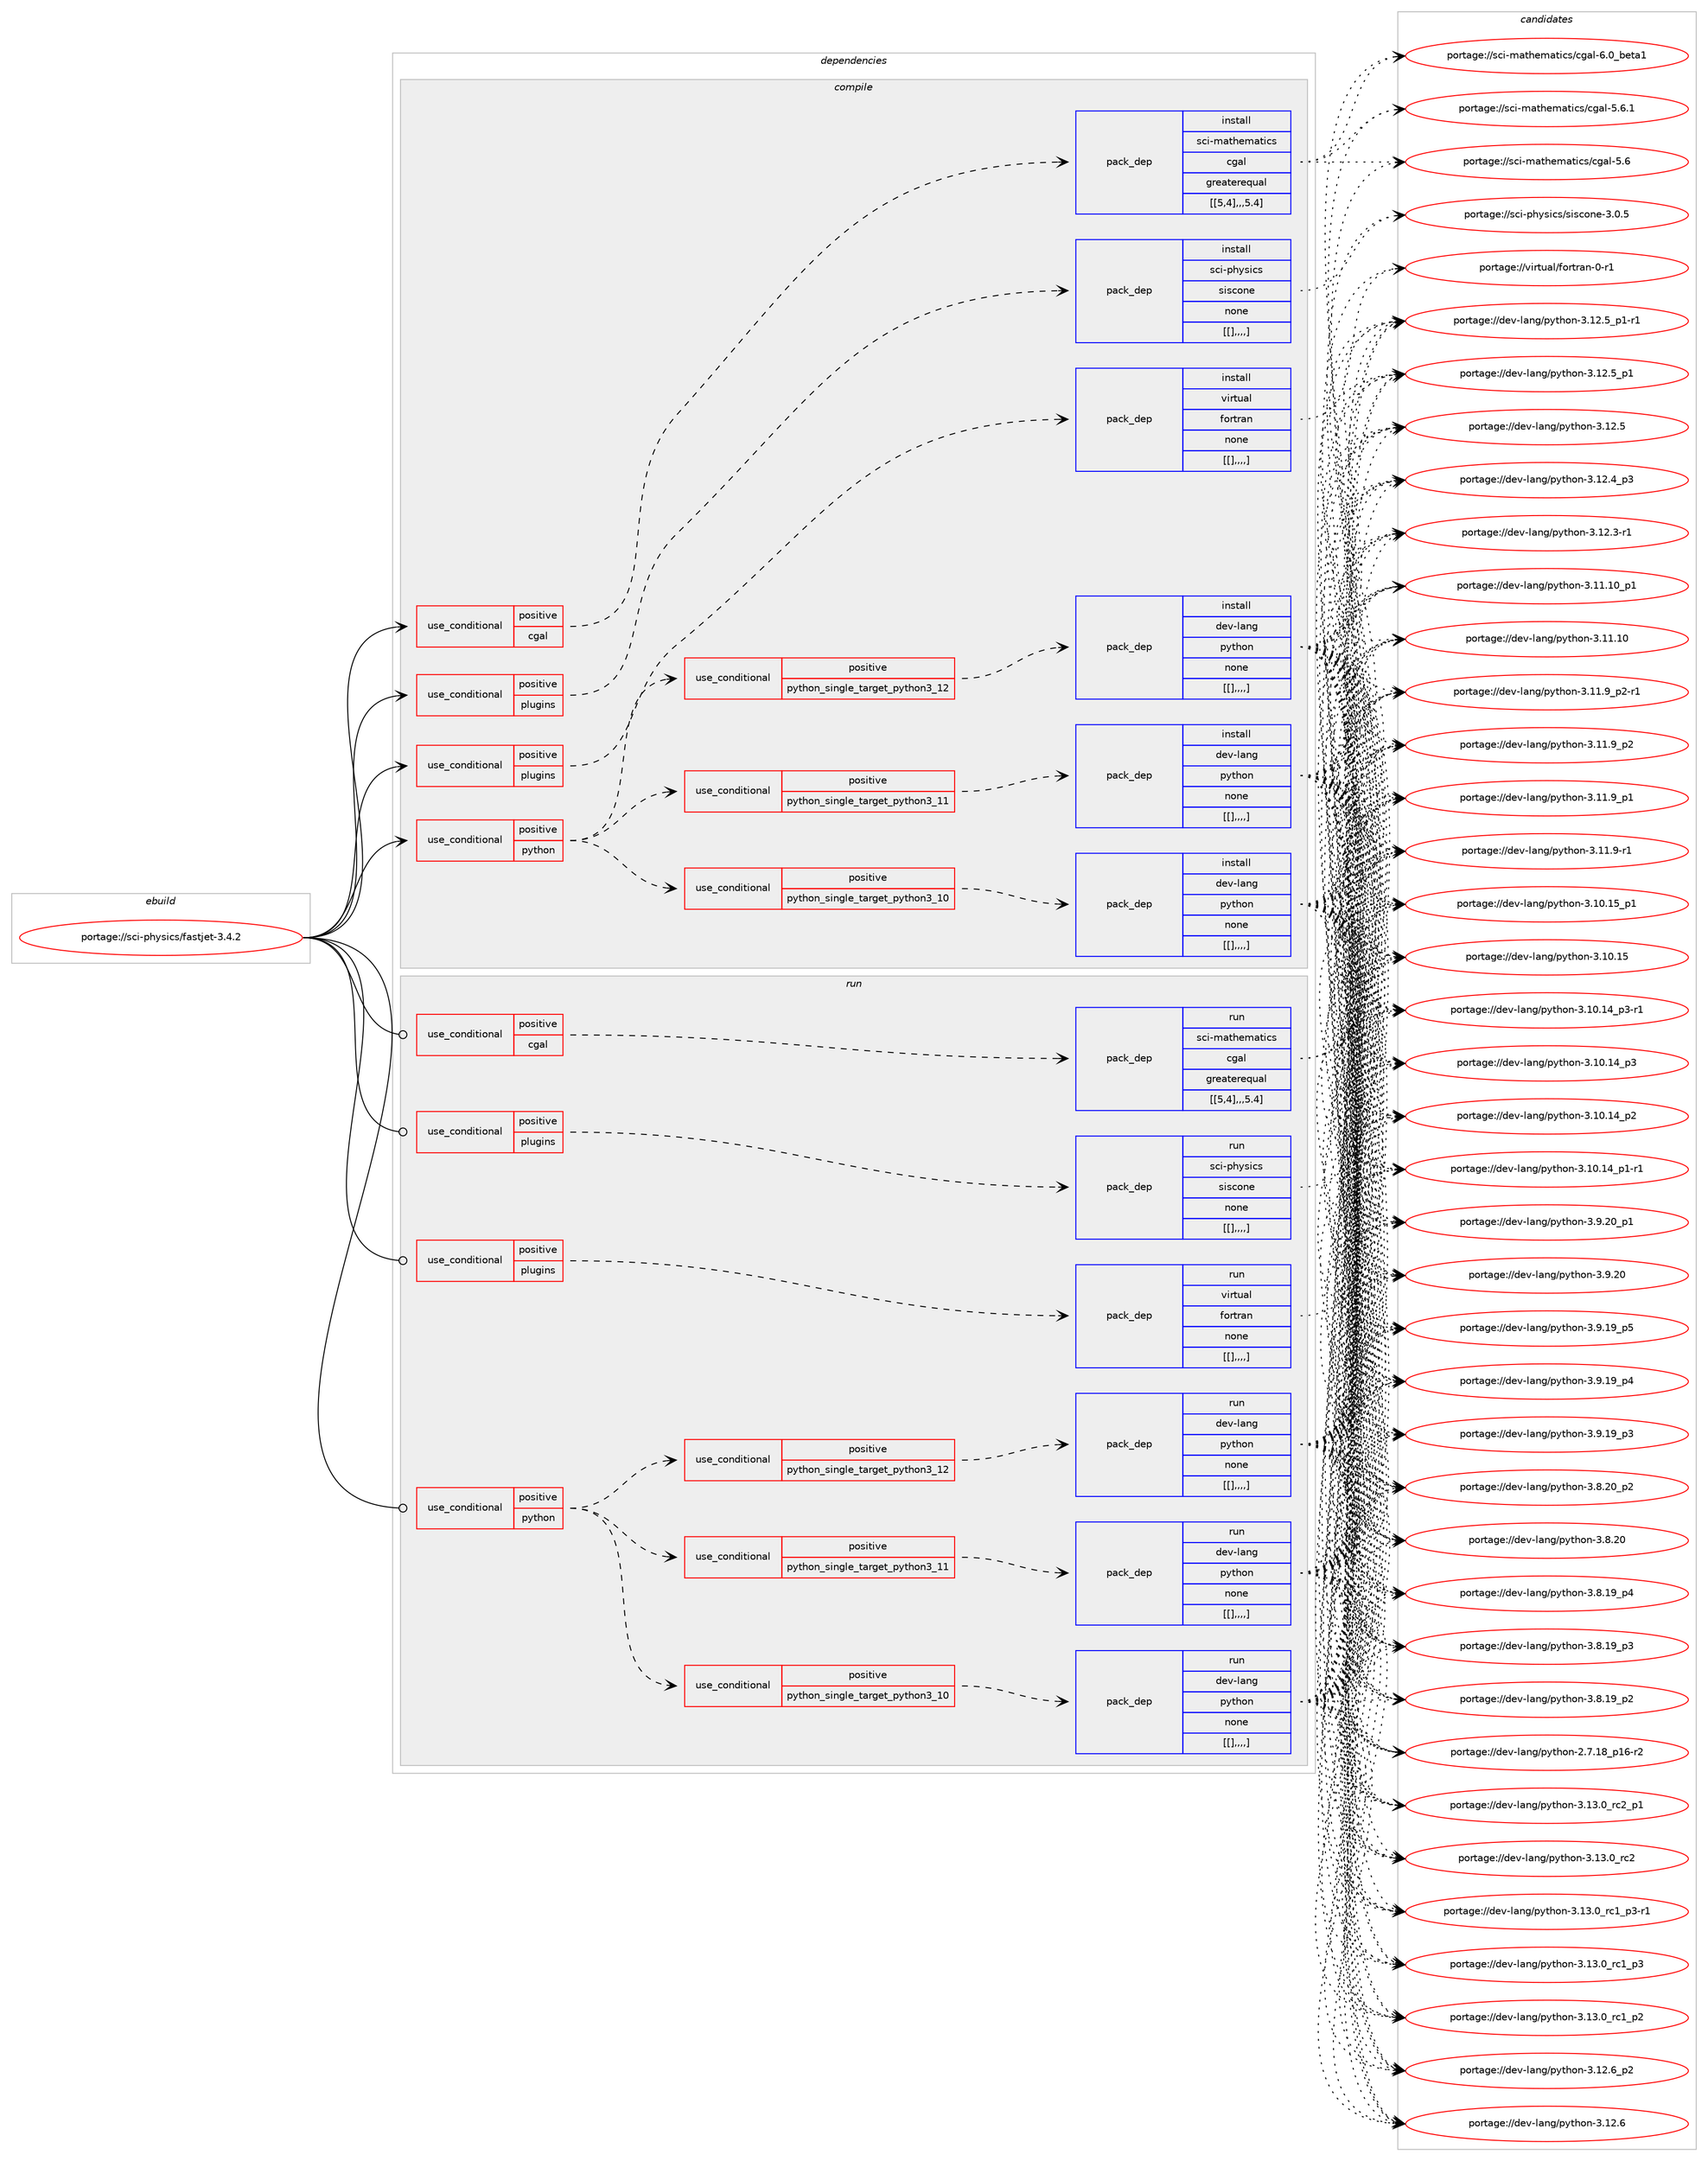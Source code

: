 digraph prolog {

# *************
# Graph options
# *************

newrank=true;
concentrate=true;
compound=true;
graph [rankdir=LR,fontname=Helvetica,fontsize=10,ranksep=1.5];#, ranksep=2.5, nodesep=0.2];
edge  [arrowhead=vee];
node  [fontname=Helvetica,fontsize=10];

# **********
# The ebuild
# **********

subgraph cluster_leftcol {
color=gray;
label=<<i>ebuild</i>>;
id [label="portage://sci-physics/fastjet-3.4.2", color=red, width=4, href="../sci-physics/fastjet-3.4.2.svg"];
}

# ****************
# The dependencies
# ****************

subgraph cluster_midcol {
color=gray;
label=<<i>dependencies</i>>;
subgraph cluster_compile {
fillcolor="#eeeeee";
style=filled;
label=<<i>compile</i>>;
subgraph cond112660 {
dependency420557 [label=<<TABLE BORDER="0" CELLBORDER="1" CELLSPACING="0" CELLPADDING="4"><TR><TD ROWSPAN="3" CELLPADDING="10">use_conditional</TD></TR><TR><TD>positive</TD></TR><TR><TD>cgal</TD></TR></TABLE>>, shape=none, color=red];
subgraph pack304975 {
dependency420558 [label=<<TABLE BORDER="0" CELLBORDER="1" CELLSPACING="0" CELLPADDING="4" WIDTH="220"><TR><TD ROWSPAN="6" CELLPADDING="30">pack_dep</TD></TR><TR><TD WIDTH="110">install</TD></TR><TR><TD>sci-mathematics</TD></TR><TR><TD>cgal</TD></TR><TR><TD>greaterequal</TD></TR><TR><TD>[[5,4],,,5.4]</TD></TR></TABLE>>, shape=none, color=blue];
}
dependency420557:e -> dependency420558:w [weight=20,style="dashed",arrowhead="vee"];
}
id:e -> dependency420557:w [weight=20,style="solid",arrowhead="vee"];
subgraph cond112661 {
dependency420559 [label=<<TABLE BORDER="0" CELLBORDER="1" CELLSPACING="0" CELLPADDING="4"><TR><TD ROWSPAN="3" CELLPADDING="10">use_conditional</TD></TR><TR><TD>positive</TD></TR><TR><TD>plugins</TD></TR></TABLE>>, shape=none, color=red];
subgraph pack304976 {
dependency420560 [label=<<TABLE BORDER="0" CELLBORDER="1" CELLSPACING="0" CELLPADDING="4" WIDTH="220"><TR><TD ROWSPAN="6" CELLPADDING="30">pack_dep</TD></TR><TR><TD WIDTH="110">install</TD></TR><TR><TD>sci-physics</TD></TR><TR><TD>siscone</TD></TR><TR><TD>none</TD></TR><TR><TD>[[],,,,]</TD></TR></TABLE>>, shape=none, color=blue];
}
dependency420559:e -> dependency420560:w [weight=20,style="dashed",arrowhead="vee"];
}
id:e -> dependency420559:w [weight=20,style="solid",arrowhead="vee"];
subgraph cond112662 {
dependency420561 [label=<<TABLE BORDER="0" CELLBORDER="1" CELLSPACING="0" CELLPADDING="4"><TR><TD ROWSPAN="3" CELLPADDING="10">use_conditional</TD></TR><TR><TD>positive</TD></TR><TR><TD>plugins</TD></TR></TABLE>>, shape=none, color=red];
subgraph pack304977 {
dependency420562 [label=<<TABLE BORDER="0" CELLBORDER="1" CELLSPACING="0" CELLPADDING="4" WIDTH="220"><TR><TD ROWSPAN="6" CELLPADDING="30">pack_dep</TD></TR><TR><TD WIDTH="110">install</TD></TR><TR><TD>virtual</TD></TR><TR><TD>fortran</TD></TR><TR><TD>none</TD></TR><TR><TD>[[],,,,]</TD></TR></TABLE>>, shape=none, color=blue];
}
dependency420561:e -> dependency420562:w [weight=20,style="dashed",arrowhead="vee"];
}
id:e -> dependency420561:w [weight=20,style="solid",arrowhead="vee"];
subgraph cond112663 {
dependency420563 [label=<<TABLE BORDER="0" CELLBORDER="1" CELLSPACING="0" CELLPADDING="4"><TR><TD ROWSPAN="3" CELLPADDING="10">use_conditional</TD></TR><TR><TD>positive</TD></TR><TR><TD>python</TD></TR></TABLE>>, shape=none, color=red];
subgraph cond112664 {
dependency420564 [label=<<TABLE BORDER="0" CELLBORDER="1" CELLSPACING="0" CELLPADDING="4"><TR><TD ROWSPAN="3" CELLPADDING="10">use_conditional</TD></TR><TR><TD>positive</TD></TR><TR><TD>python_single_target_python3_10</TD></TR></TABLE>>, shape=none, color=red];
subgraph pack304978 {
dependency420565 [label=<<TABLE BORDER="0" CELLBORDER="1" CELLSPACING="0" CELLPADDING="4" WIDTH="220"><TR><TD ROWSPAN="6" CELLPADDING="30">pack_dep</TD></TR><TR><TD WIDTH="110">install</TD></TR><TR><TD>dev-lang</TD></TR><TR><TD>python</TD></TR><TR><TD>none</TD></TR><TR><TD>[[],,,,]</TD></TR></TABLE>>, shape=none, color=blue];
}
dependency420564:e -> dependency420565:w [weight=20,style="dashed",arrowhead="vee"];
}
dependency420563:e -> dependency420564:w [weight=20,style="dashed",arrowhead="vee"];
subgraph cond112665 {
dependency420566 [label=<<TABLE BORDER="0" CELLBORDER="1" CELLSPACING="0" CELLPADDING="4"><TR><TD ROWSPAN="3" CELLPADDING="10">use_conditional</TD></TR><TR><TD>positive</TD></TR><TR><TD>python_single_target_python3_11</TD></TR></TABLE>>, shape=none, color=red];
subgraph pack304979 {
dependency420567 [label=<<TABLE BORDER="0" CELLBORDER="1" CELLSPACING="0" CELLPADDING="4" WIDTH="220"><TR><TD ROWSPAN="6" CELLPADDING="30">pack_dep</TD></TR><TR><TD WIDTH="110">install</TD></TR><TR><TD>dev-lang</TD></TR><TR><TD>python</TD></TR><TR><TD>none</TD></TR><TR><TD>[[],,,,]</TD></TR></TABLE>>, shape=none, color=blue];
}
dependency420566:e -> dependency420567:w [weight=20,style="dashed",arrowhead="vee"];
}
dependency420563:e -> dependency420566:w [weight=20,style="dashed",arrowhead="vee"];
subgraph cond112666 {
dependency420568 [label=<<TABLE BORDER="0" CELLBORDER="1" CELLSPACING="0" CELLPADDING="4"><TR><TD ROWSPAN="3" CELLPADDING="10">use_conditional</TD></TR><TR><TD>positive</TD></TR><TR><TD>python_single_target_python3_12</TD></TR></TABLE>>, shape=none, color=red];
subgraph pack304980 {
dependency420569 [label=<<TABLE BORDER="0" CELLBORDER="1" CELLSPACING="0" CELLPADDING="4" WIDTH="220"><TR><TD ROWSPAN="6" CELLPADDING="30">pack_dep</TD></TR><TR><TD WIDTH="110">install</TD></TR><TR><TD>dev-lang</TD></TR><TR><TD>python</TD></TR><TR><TD>none</TD></TR><TR><TD>[[],,,,]</TD></TR></TABLE>>, shape=none, color=blue];
}
dependency420568:e -> dependency420569:w [weight=20,style="dashed",arrowhead="vee"];
}
dependency420563:e -> dependency420568:w [weight=20,style="dashed",arrowhead="vee"];
}
id:e -> dependency420563:w [weight=20,style="solid",arrowhead="vee"];
}
subgraph cluster_compileandrun {
fillcolor="#eeeeee";
style=filled;
label=<<i>compile and run</i>>;
}
subgraph cluster_run {
fillcolor="#eeeeee";
style=filled;
label=<<i>run</i>>;
subgraph cond112667 {
dependency420570 [label=<<TABLE BORDER="0" CELLBORDER="1" CELLSPACING="0" CELLPADDING="4"><TR><TD ROWSPAN="3" CELLPADDING="10">use_conditional</TD></TR><TR><TD>positive</TD></TR><TR><TD>cgal</TD></TR></TABLE>>, shape=none, color=red];
subgraph pack304981 {
dependency420571 [label=<<TABLE BORDER="0" CELLBORDER="1" CELLSPACING="0" CELLPADDING="4" WIDTH="220"><TR><TD ROWSPAN="6" CELLPADDING="30">pack_dep</TD></TR><TR><TD WIDTH="110">run</TD></TR><TR><TD>sci-mathematics</TD></TR><TR><TD>cgal</TD></TR><TR><TD>greaterequal</TD></TR><TR><TD>[[5,4],,,5.4]</TD></TR></TABLE>>, shape=none, color=blue];
}
dependency420570:e -> dependency420571:w [weight=20,style="dashed",arrowhead="vee"];
}
id:e -> dependency420570:w [weight=20,style="solid",arrowhead="odot"];
subgraph cond112668 {
dependency420572 [label=<<TABLE BORDER="0" CELLBORDER="1" CELLSPACING="0" CELLPADDING="4"><TR><TD ROWSPAN="3" CELLPADDING="10">use_conditional</TD></TR><TR><TD>positive</TD></TR><TR><TD>plugins</TD></TR></TABLE>>, shape=none, color=red];
subgraph pack304982 {
dependency420573 [label=<<TABLE BORDER="0" CELLBORDER="1" CELLSPACING="0" CELLPADDING="4" WIDTH="220"><TR><TD ROWSPAN="6" CELLPADDING="30">pack_dep</TD></TR><TR><TD WIDTH="110">run</TD></TR><TR><TD>sci-physics</TD></TR><TR><TD>siscone</TD></TR><TR><TD>none</TD></TR><TR><TD>[[],,,,]</TD></TR></TABLE>>, shape=none, color=blue];
}
dependency420572:e -> dependency420573:w [weight=20,style="dashed",arrowhead="vee"];
}
id:e -> dependency420572:w [weight=20,style="solid",arrowhead="odot"];
subgraph cond112669 {
dependency420574 [label=<<TABLE BORDER="0" CELLBORDER="1" CELLSPACING="0" CELLPADDING="4"><TR><TD ROWSPAN="3" CELLPADDING="10">use_conditional</TD></TR><TR><TD>positive</TD></TR><TR><TD>plugins</TD></TR></TABLE>>, shape=none, color=red];
subgraph pack304983 {
dependency420575 [label=<<TABLE BORDER="0" CELLBORDER="1" CELLSPACING="0" CELLPADDING="4" WIDTH="220"><TR><TD ROWSPAN="6" CELLPADDING="30">pack_dep</TD></TR><TR><TD WIDTH="110">run</TD></TR><TR><TD>virtual</TD></TR><TR><TD>fortran</TD></TR><TR><TD>none</TD></TR><TR><TD>[[],,,,]</TD></TR></TABLE>>, shape=none, color=blue];
}
dependency420574:e -> dependency420575:w [weight=20,style="dashed",arrowhead="vee"];
}
id:e -> dependency420574:w [weight=20,style="solid",arrowhead="odot"];
subgraph cond112670 {
dependency420576 [label=<<TABLE BORDER="0" CELLBORDER="1" CELLSPACING="0" CELLPADDING="4"><TR><TD ROWSPAN="3" CELLPADDING="10">use_conditional</TD></TR><TR><TD>positive</TD></TR><TR><TD>python</TD></TR></TABLE>>, shape=none, color=red];
subgraph cond112671 {
dependency420577 [label=<<TABLE BORDER="0" CELLBORDER="1" CELLSPACING="0" CELLPADDING="4"><TR><TD ROWSPAN="3" CELLPADDING="10">use_conditional</TD></TR><TR><TD>positive</TD></TR><TR><TD>python_single_target_python3_10</TD></TR></TABLE>>, shape=none, color=red];
subgraph pack304984 {
dependency420578 [label=<<TABLE BORDER="0" CELLBORDER="1" CELLSPACING="0" CELLPADDING="4" WIDTH="220"><TR><TD ROWSPAN="6" CELLPADDING="30">pack_dep</TD></TR><TR><TD WIDTH="110">run</TD></TR><TR><TD>dev-lang</TD></TR><TR><TD>python</TD></TR><TR><TD>none</TD></TR><TR><TD>[[],,,,]</TD></TR></TABLE>>, shape=none, color=blue];
}
dependency420577:e -> dependency420578:w [weight=20,style="dashed",arrowhead="vee"];
}
dependency420576:e -> dependency420577:w [weight=20,style="dashed",arrowhead="vee"];
subgraph cond112672 {
dependency420579 [label=<<TABLE BORDER="0" CELLBORDER="1" CELLSPACING="0" CELLPADDING="4"><TR><TD ROWSPAN="3" CELLPADDING="10">use_conditional</TD></TR><TR><TD>positive</TD></TR><TR><TD>python_single_target_python3_11</TD></TR></TABLE>>, shape=none, color=red];
subgraph pack304985 {
dependency420580 [label=<<TABLE BORDER="0" CELLBORDER="1" CELLSPACING="0" CELLPADDING="4" WIDTH="220"><TR><TD ROWSPAN="6" CELLPADDING="30">pack_dep</TD></TR><TR><TD WIDTH="110">run</TD></TR><TR><TD>dev-lang</TD></TR><TR><TD>python</TD></TR><TR><TD>none</TD></TR><TR><TD>[[],,,,]</TD></TR></TABLE>>, shape=none, color=blue];
}
dependency420579:e -> dependency420580:w [weight=20,style="dashed",arrowhead="vee"];
}
dependency420576:e -> dependency420579:w [weight=20,style="dashed",arrowhead="vee"];
subgraph cond112673 {
dependency420581 [label=<<TABLE BORDER="0" CELLBORDER="1" CELLSPACING="0" CELLPADDING="4"><TR><TD ROWSPAN="3" CELLPADDING="10">use_conditional</TD></TR><TR><TD>positive</TD></TR><TR><TD>python_single_target_python3_12</TD></TR></TABLE>>, shape=none, color=red];
subgraph pack304986 {
dependency420582 [label=<<TABLE BORDER="0" CELLBORDER="1" CELLSPACING="0" CELLPADDING="4" WIDTH="220"><TR><TD ROWSPAN="6" CELLPADDING="30">pack_dep</TD></TR><TR><TD WIDTH="110">run</TD></TR><TR><TD>dev-lang</TD></TR><TR><TD>python</TD></TR><TR><TD>none</TD></TR><TR><TD>[[],,,,]</TD></TR></TABLE>>, shape=none, color=blue];
}
dependency420581:e -> dependency420582:w [weight=20,style="dashed",arrowhead="vee"];
}
dependency420576:e -> dependency420581:w [weight=20,style="dashed",arrowhead="vee"];
}
id:e -> dependency420576:w [weight=20,style="solid",arrowhead="odot"];
}
}

# **************
# The candidates
# **************

subgraph cluster_choices {
rank=same;
color=gray;
label=<<i>candidates</i>>;

subgraph choice304975 {
color=black;
nodesep=1;
choice11599105451099711610410110997116105991154799103971084554464895981011169749 [label="portage://sci-mathematics/cgal-6.0_beta1", color=red, width=4,href="../sci-mathematics/cgal-6.0_beta1.svg"];
choice1159910545109971161041011099711610599115479910397108455346544649 [label="portage://sci-mathematics/cgal-5.6.1", color=red, width=4,href="../sci-mathematics/cgal-5.6.1.svg"];
choice115991054510997116104101109971161059911547991039710845534654 [label="portage://sci-mathematics/cgal-5.6", color=red, width=4,href="../sci-mathematics/cgal-5.6.svg"];
dependency420558:e -> choice11599105451099711610410110997116105991154799103971084554464895981011169749:w [style=dotted,weight="100"];
dependency420558:e -> choice1159910545109971161041011099711610599115479910397108455346544649:w [style=dotted,weight="100"];
dependency420558:e -> choice115991054510997116104101109971161059911547991039710845534654:w [style=dotted,weight="100"];
}
subgraph choice304976 {
color=black;
nodesep=1;
choice1159910545112104121115105991154711510511599111110101455146484653 [label="portage://sci-physics/siscone-3.0.5", color=red, width=4,href="../sci-physics/siscone-3.0.5.svg"];
dependency420560:e -> choice1159910545112104121115105991154711510511599111110101455146484653:w [style=dotted,weight="100"];
}
subgraph choice304977 {
color=black;
nodesep=1;
choice11810511411611797108471021111141161149711045484511449 [label="portage://virtual/fortran-0-r1", color=red, width=4,href="../virtual/fortran-0-r1.svg"];
dependency420562:e -> choice11810511411611797108471021111141161149711045484511449:w [style=dotted,weight="100"];
}
subgraph choice304978 {
color=black;
nodesep=1;
choice100101118451089711010347112121116104111110455146495146489511499509511249 [label="portage://dev-lang/python-3.13.0_rc2_p1", color=red, width=4,href="../dev-lang/python-3.13.0_rc2_p1.svg"];
choice10010111845108971101034711212111610411111045514649514648951149950 [label="portage://dev-lang/python-3.13.0_rc2", color=red, width=4,href="../dev-lang/python-3.13.0_rc2.svg"];
choice1001011184510897110103471121211161041111104551464951464895114994995112514511449 [label="portage://dev-lang/python-3.13.0_rc1_p3-r1", color=red, width=4,href="../dev-lang/python-3.13.0_rc1_p3-r1.svg"];
choice100101118451089711010347112121116104111110455146495146489511499499511251 [label="portage://dev-lang/python-3.13.0_rc1_p3", color=red, width=4,href="../dev-lang/python-3.13.0_rc1_p3.svg"];
choice100101118451089711010347112121116104111110455146495146489511499499511250 [label="portage://dev-lang/python-3.13.0_rc1_p2", color=red, width=4,href="../dev-lang/python-3.13.0_rc1_p2.svg"];
choice100101118451089711010347112121116104111110455146495046549511250 [label="portage://dev-lang/python-3.12.6_p2", color=red, width=4,href="../dev-lang/python-3.12.6_p2.svg"];
choice10010111845108971101034711212111610411111045514649504654 [label="portage://dev-lang/python-3.12.6", color=red, width=4,href="../dev-lang/python-3.12.6.svg"];
choice1001011184510897110103471121211161041111104551464950465395112494511449 [label="portage://dev-lang/python-3.12.5_p1-r1", color=red, width=4,href="../dev-lang/python-3.12.5_p1-r1.svg"];
choice100101118451089711010347112121116104111110455146495046539511249 [label="portage://dev-lang/python-3.12.5_p1", color=red, width=4,href="../dev-lang/python-3.12.5_p1.svg"];
choice10010111845108971101034711212111610411111045514649504653 [label="portage://dev-lang/python-3.12.5", color=red, width=4,href="../dev-lang/python-3.12.5.svg"];
choice100101118451089711010347112121116104111110455146495046529511251 [label="portage://dev-lang/python-3.12.4_p3", color=red, width=4,href="../dev-lang/python-3.12.4_p3.svg"];
choice100101118451089711010347112121116104111110455146495046514511449 [label="portage://dev-lang/python-3.12.3-r1", color=red, width=4,href="../dev-lang/python-3.12.3-r1.svg"];
choice10010111845108971101034711212111610411111045514649494649489511249 [label="portage://dev-lang/python-3.11.10_p1", color=red, width=4,href="../dev-lang/python-3.11.10_p1.svg"];
choice1001011184510897110103471121211161041111104551464949464948 [label="portage://dev-lang/python-3.11.10", color=red, width=4,href="../dev-lang/python-3.11.10.svg"];
choice1001011184510897110103471121211161041111104551464949465795112504511449 [label="portage://dev-lang/python-3.11.9_p2-r1", color=red, width=4,href="../dev-lang/python-3.11.9_p2-r1.svg"];
choice100101118451089711010347112121116104111110455146494946579511250 [label="portage://dev-lang/python-3.11.9_p2", color=red, width=4,href="../dev-lang/python-3.11.9_p2.svg"];
choice100101118451089711010347112121116104111110455146494946579511249 [label="portage://dev-lang/python-3.11.9_p1", color=red, width=4,href="../dev-lang/python-3.11.9_p1.svg"];
choice100101118451089711010347112121116104111110455146494946574511449 [label="portage://dev-lang/python-3.11.9-r1", color=red, width=4,href="../dev-lang/python-3.11.9-r1.svg"];
choice10010111845108971101034711212111610411111045514649484649539511249 [label="portage://dev-lang/python-3.10.15_p1", color=red, width=4,href="../dev-lang/python-3.10.15_p1.svg"];
choice1001011184510897110103471121211161041111104551464948464953 [label="portage://dev-lang/python-3.10.15", color=red, width=4,href="../dev-lang/python-3.10.15.svg"];
choice100101118451089711010347112121116104111110455146494846495295112514511449 [label="portage://dev-lang/python-3.10.14_p3-r1", color=red, width=4,href="../dev-lang/python-3.10.14_p3-r1.svg"];
choice10010111845108971101034711212111610411111045514649484649529511251 [label="portage://dev-lang/python-3.10.14_p3", color=red, width=4,href="../dev-lang/python-3.10.14_p3.svg"];
choice10010111845108971101034711212111610411111045514649484649529511250 [label="portage://dev-lang/python-3.10.14_p2", color=red, width=4,href="../dev-lang/python-3.10.14_p2.svg"];
choice100101118451089711010347112121116104111110455146494846495295112494511449 [label="portage://dev-lang/python-3.10.14_p1-r1", color=red, width=4,href="../dev-lang/python-3.10.14_p1-r1.svg"];
choice100101118451089711010347112121116104111110455146574650489511249 [label="portage://dev-lang/python-3.9.20_p1", color=red, width=4,href="../dev-lang/python-3.9.20_p1.svg"];
choice10010111845108971101034711212111610411111045514657465048 [label="portage://dev-lang/python-3.9.20", color=red, width=4,href="../dev-lang/python-3.9.20.svg"];
choice100101118451089711010347112121116104111110455146574649579511253 [label="portage://dev-lang/python-3.9.19_p5", color=red, width=4,href="../dev-lang/python-3.9.19_p5.svg"];
choice100101118451089711010347112121116104111110455146574649579511252 [label="portage://dev-lang/python-3.9.19_p4", color=red, width=4,href="../dev-lang/python-3.9.19_p4.svg"];
choice100101118451089711010347112121116104111110455146574649579511251 [label="portage://dev-lang/python-3.9.19_p3", color=red, width=4,href="../dev-lang/python-3.9.19_p3.svg"];
choice100101118451089711010347112121116104111110455146564650489511250 [label="portage://dev-lang/python-3.8.20_p2", color=red, width=4,href="../dev-lang/python-3.8.20_p2.svg"];
choice10010111845108971101034711212111610411111045514656465048 [label="portage://dev-lang/python-3.8.20", color=red, width=4,href="../dev-lang/python-3.8.20.svg"];
choice100101118451089711010347112121116104111110455146564649579511252 [label="portage://dev-lang/python-3.8.19_p4", color=red, width=4,href="../dev-lang/python-3.8.19_p4.svg"];
choice100101118451089711010347112121116104111110455146564649579511251 [label="portage://dev-lang/python-3.8.19_p3", color=red, width=4,href="../dev-lang/python-3.8.19_p3.svg"];
choice100101118451089711010347112121116104111110455146564649579511250 [label="portage://dev-lang/python-3.8.19_p2", color=red, width=4,href="../dev-lang/python-3.8.19_p2.svg"];
choice100101118451089711010347112121116104111110455046554649569511249544511450 [label="portage://dev-lang/python-2.7.18_p16-r2", color=red, width=4,href="../dev-lang/python-2.7.18_p16-r2.svg"];
dependency420565:e -> choice100101118451089711010347112121116104111110455146495146489511499509511249:w [style=dotted,weight="100"];
dependency420565:e -> choice10010111845108971101034711212111610411111045514649514648951149950:w [style=dotted,weight="100"];
dependency420565:e -> choice1001011184510897110103471121211161041111104551464951464895114994995112514511449:w [style=dotted,weight="100"];
dependency420565:e -> choice100101118451089711010347112121116104111110455146495146489511499499511251:w [style=dotted,weight="100"];
dependency420565:e -> choice100101118451089711010347112121116104111110455146495146489511499499511250:w [style=dotted,weight="100"];
dependency420565:e -> choice100101118451089711010347112121116104111110455146495046549511250:w [style=dotted,weight="100"];
dependency420565:e -> choice10010111845108971101034711212111610411111045514649504654:w [style=dotted,weight="100"];
dependency420565:e -> choice1001011184510897110103471121211161041111104551464950465395112494511449:w [style=dotted,weight="100"];
dependency420565:e -> choice100101118451089711010347112121116104111110455146495046539511249:w [style=dotted,weight="100"];
dependency420565:e -> choice10010111845108971101034711212111610411111045514649504653:w [style=dotted,weight="100"];
dependency420565:e -> choice100101118451089711010347112121116104111110455146495046529511251:w [style=dotted,weight="100"];
dependency420565:e -> choice100101118451089711010347112121116104111110455146495046514511449:w [style=dotted,weight="100"];
dependency420565:e -> choice10010111845108971101034711212111610411111045514649494649489511249:w [style=dotted,weight="100"];
dependency420565:e -> choice1001011184510897110103471121211161041111104551464949464948:w [style=dotted,weight="100"];
dependency420565:e -> choice1001011184510897110103471121211161041111104551464949465795112504511449:w [style=dotted,weight="100"];
dependency420565:e -> choice100101118451089711010347112121116104111110455146494946579511250:w [style=dotted,weight="100"];
dependency420565:e -> choice100101118451089711010347112121116104111110455146494946579511249:w [style=dotted,weight="100"];
dependency420565:e -> choice100101118451089711010347112121116104111110455146494946574511449:w [style=dotted,weight="100"];
dependency420565:e -> choice10010111845108971101034711212111610411111045514649484649539511249:w [style=dotted,weight="100"];
dependency420565:e -> choice1001011184510897110103471121211161041111104551464948464953:w [style=dotted,weight="100"];
dependency420565:e -> choice100101118451089711010347112121116104111110455146494846495295112514511449:w [style=dotted,weight="100"];
dependency420565:e -> choice10010111845108971101034711212111610411111045514649484649529511251:w [style=dotted,weight="100"];
dependency420565:e -> choice10010111845108971101034711212111610411111045514649484649529511250:w [style=dotted,weight="100"];
dependency420565:e -> choice100101118451089711010347112121116104111110455146494846495295112494511449:w [style=dotted,weight="100"];
dependency420565:e -> choice100101118451089711010347112121116104111110455146574650489511249:w [style=dotted,weight="100"];
dependency420565:e -> choice10010111845108971101034711212111610411111045514657465048:w [style=dotted,weight="100"];
dependency420565:e -> choice100101118451089711010347112121116104111110455146574649579511253:w [style=dotted,weight="100"];
dependency420565:e -> choice100101118451089711010347112121116104111110455146574649579511252:w [style=dotted,weight="100"];
dependency420565:e -> choice100101118451089711010347112121116104111110455146574649579511251:w [style=dotted,weight="100"];
dependency420565:e -> choice100101118451089711010347112121116104111110455146564650489511250:w [style=dotted,weight="100"];
dependency420565:e -> choice10010111845108971101034711212111610411111045514656465048:w [style=dotted,weight="100"];
dependency420565:e -> choice100101118451089711010347112121116104111110455146564649579511252:w [style=dotted,weight="100"];
dependency420565:e -> choice100101118451089711010347112121116104111110455146564649579511251:w [style=dotted,weight="100"];
dependency420565:e -> choice100101118451089711010347112121116104111110455146564649579511250:w [style=dotted,weight="100"];
dependency420565:e -> choice100101118451089711010347112121116104111110455046554649569511249544511450:w [style=dotted,weight="100"];
}
subgraph choice304979 {
color=black;
nodesep=1;
choice100101118451089711010347112121116104111110455146495146489511499509511249 [label="portage://dev-lang/python-3.13.0_rc2_p1", color=red, width=4,href="../dev-lang/python-3.13.0_rc2_p1.svg"];
choice10010111845108971101034711212111610411111045514649514648951149950 [label="portage://dev-lang/python-3.13.0_rc2", color=red, width=4,href="../dev-lang/python-3.13.0_rc2.svg"];
choice1001011184510897110103471121211161041111104551464951464895114994995112514511449 [label="portage://dev-lang/python-3.13.0_rc1_p3-r1", color=red, width=4,href="../dev-lang/python-3.13.0_rc1_p3-r1.svg"];
choice100101118451089711010347112121116104111110455146495146489511499499511251 [label="portage://dev-lang/python-3.13.0_rc1_p3", color=red, width=4,href="../dev-lang/python-3.13.0_rc1_p3.svg"];
choice100101118451089711010347112121116104111110455146495146489511499499511250 [label="portage://dev-lang/python-3.13.0_rc1_p2", color=red, width=4,href="../dev-lang/python-3.13.0_rc1_p2.svg"];
choice100101118451089711010347112121116104111110455146495046549511250 [label="portage://dev-lang/python-3.12.6_p2", color=red, width=4,href="../dev-lang/python-3.12.6_p2.svg"];
choice10010111845108971101034711212111610411111045514649504654 [label="portage://dev-lang/python-3.12.6", color=red, width=4,href="../dev-lang/python-3.12.6.svg"];
choice1001011184510897110103471121211161041111104551464950465395112494511449 [label="portage://dev-lang/python-3.12.5_p1-r1", color=red, width=4,href="../dev-lang/python-3.12.5_p1-r1.svg"];
choice100101118451089711010347112121116104111110455146495046539511249 [label="portage://dev-lang/python-3.12.5_p1", color=red, width=4,href="../dev-lang/python-3.12.5_p1.svg"];
choice10010111845108971101034711212111610411111045514649504653 [label="portage://dev-lang/python-3.12.5", color=red, width=4,href="../dev-lang/python-3.12.5.svg"];
choice100101118451089711010347112121116104111110455146495046529511251 [label="portage://dev-lang/python-3.12.4_p3", color=red, width=4,href="../dev-lang/python-3.12.4_p3.svg"];
choice100101118451089711010347112121116104111110455146495046514511449 [label="portage://dev-lang/python-3.12.3-r1", color=red, width=4,href="../dev-lang/python-3.12.3-r1.svg"];
choice10010111845108971101034711212111610411111045514649494649489511249 [label="portage://dev-lang/python-3.11.10_p1", color=red, width=4,href="../dev-lang/python-3.11.10_p1.svg"];
choice1001011184510897110103471121211161041111104551464949464948 [label="portage://dev-lang/python-3.11.10", color=red, width=4,href="../dev-lang/python-3.11.10.svg"];
choice1001011184510897110103471121211161041111104551464949465795112504511449 [label="portage://dev-lang/python-3.11.9_p2-r1", color=red, width=4,href="../dev-lang/python-3.11.9_p2-r1.svg"];
choice100101118451089711010347112121116104111110455146494946579511250 [label="portage://dev-lang/python-3.11.9_p2", color=red, width=4,href="../dev-lang/python-3.11.9_p2.svg"];
choice100101118451089711010347112121116104111110455146494946579511249 [label="portage://dev-lang/python-3.11.9_p1", color=red, width=4,href="../dev-lang/python-3.11.9_p1.svg"];
choice100101118451089711010347112121116104111110455146494946574511449 [label="portage://dev-lang/python-3.11.9-r1", color=red, width=4,href="../dev-lang/python-3.11.9-r1.svg"];
choice10010111845108971101034711212111610411111045514649484649539511249 [label="portage://dev-lang/python-3.10.15_p1", color=red, width=4,href="../dev-lang/python-3.10.15_p1.svg"];
choice1001011184510897110103471121211161041111104551464948464953 [label="portage://dev-lang/python-3.10.15", color=red, width=4,href="../dev-lang/python-3.10.15.svg"];
choice100101118451089711010347112121116104111110455146494846495295112514511449 [label="portage://dev-lang/python-3.10.14_p3-r1", color=red, width=4,href="../dev-lang/python-3.10.14_p3-r1.svg"];
choice10010111845108971101034711212111610411111045514649484649529511251 [label="portage://dev-lang/python-3.10.14_p3", color=red, width=4,href="../dev-lang/python-3.10.14_p3.svg"];
choice10010111845108971101034711212111610411111045514649484649529511250 [label="portage://dev-lang/python-3.10.14_p2", color=red, width=4,href="../dev-lang/python-3.10.14_p2.svg"];
choice100101118451089711010347112121116104111110455146494846495295112494511449 [label="portage://dev-lang/python-3.10.14_p1-r1", color=red, width=4,href="../dev-lang/python-3.10.14_p1-r1.svg"];
choice100101118451089711010347112121116104111110455146574650489511249 [label="portage://dev-lang/python-3.9.20_p1", color=red, width=4,href="../dev-lang/python-3.9.20_p1.svg"];
choice10010111845108971101034711212111610411111045514657465048 [label="portage://dev-lang/python-3.9.20", color=red, width=4,href="../dev-lang/python-3.9.20.svg"];
choice100101118451089711010347112121116104111110455146574649579511253 [label="portage://dev-lang/python-3.9.19_p5", color=red, width=4,href="../dev-lang/python-3.9.19_p5.svg"];
choice100101118451089711010347112121116104111110455146574649579511252 [label="portage://dev-lang/python-3.9.19_p4", color=red, width=4,href="../dev-lang/python-3.9.19_p4.svg"];
choice100101118451089711010347112121116104111110455146574649579511251 [label="portage://dev-lang/python-3.9.19_p3", color=red, width=4,href="../dev-lang/python-3.9.19_p3.svg"];
choice100101118451089711010347112121116104111110455146564650489511250 [label="portage://dev-lang/python-3.8.20_p2", color=red, width=4,href="../dev-lang/python-3.8.20_p2.svg"];
choice10010111845108971101034711212111610411111045514656465048 [label="portage://dev-lang/python-3.8.20", color=red, width=4,href="../dev-lang/python-3.8.20.svg"];
choice100101118451089711010347112121116104111110455146564649579511252 [label="portage://dev-lang/python-3.8.19_p4", color=red, width=4,href="../dev-lang/python-3.8.19_p4.svg"];
choice100101118451089711010347112121116104111110455146564649579511251 [label="portage://dev-lang/python-3.8.19_p3", color=red, width=4,href="../dev-lang/python-3.8.19_p3.svg"];
choice100101118451089711010347112121116104111110455146564649579511250 [label="portage://dev-lang/python-3.8.19_p2", color=red, width=4,href="../dev-lang/python-3.8.19_p2.svg"];
choice100101118451089711010347112121116104111110455046554649569511249544511450 [label="portage://dev-lang/python-2.7.18_p16-r2", color=red, width=4,href="../dev-lang/python-2.7.18_p16-r2.svg"];
dependency420567:e -> choice100101118451089711010347112121116104111110455146495146489511499509511249:w [style=dotted,weight="100"];
dependency420567:e -> choice10010111845108971101034711212111610411111045514649514648951149950:w [style=dotted,weight="100"];
dependency420567:e -> choice1001011184510897110103471121211161041111104551464951464895114994995112514511449:w [style=dotted,weight="100"];
dependency420567:e -> choice100101118451089711010347112121116104111110455146495146489511499499511251:w [style=dotted,weight="100"];
dependency420567:e -> choice100101118451089711010347112121116104111110455146495146489511499499511250:w [style=dotted,weight="100"];
dependency420567:e -> choice100101118451089711010347112121116104111110455146495046549511250:w [style=dotted,weight="100"];
dependency420567:e -> choice10010111845108971101034711212111610411111045514649504654:w [style=dotted,weight="100"];
dependency420567:e -> choice1001011184510897110103471121211161041111104551464950465395112494511449:w [style=dotted,weight="100"];
dependency420567:e -> choice100101118451089711010347112121116104111110455146495046539511249:w [style=dotted,weight="100"];
dependency420567:e -> choice10010111845108971101034711212111610411111045514649504653:w [style=dotted,weight="100"];
dependency420567:e -> choice100101118451089711010347112121116104111110455146495046529511251:w [style=dotted,weight="100"];
dependency420567:e -> choice100101118451089711010347112121116104111110455146495046514511449:w [style=dotted,weight="100"];
dependency420567:e -> choice10010111845108971101034711212111610411111045514649494649489511249:w [style=dotted,weight="100"];
dependency420567:e -> choice1001011184510897110103471121211161041111104551464949464948:w [style=dotted,weight="100"];
dependency420567:e -> choice1001011184510897110103471121211161041111104551464949465795112504511449:w [style=dotted,weight="100"];
dependency420567:e -> choice100101118451089711010347112121116104111110455146494946579511250:w [style=dotted,weight="100"];
dependency420567:e -> choice100101118451089711010347112121116104111110455146494946579511249:w [style=dotted,weight="100"];
dependency420567:e -> choice100101118451089711010347112121116104111110455146494946574511449:w [style=dotted,weight="100"];
dependency420567:e -> choice10010111845108971101034711212111610411111045514649484649539511249:w [style=dotted,weight="100"];
dependency420567:e -> choice1001011184510897110103471121211161041111104551464948464953:w [style=dotted,weight="100"];
dependency420567:e -> choice100101118451089711010347112121116104111110455146494846495295112514511449:w [style=dotted,weight="100"];
dependency420567:e -> choice10010111845108971101034711212111610411111045514649484649529511251:w [style=dotted,weight="100"];
dependency420567:e -> choice10010111845108971101034711212111610411111045514649484649529511250:w [style=dotted,weight="100"];
dependency420567:e -> choice100101118451089711010347112121116104111110455146494846495295112494511449:w [style=dotted,weight="100"];
dependency420567:e -> choice100101118451089711010347112121116104111110455146574650489511249:w [style=dotted,weight="100"];
dependency420567:e -> choice10010111845108971101034711212111610411111045514657465048:w [style=dotted,weight="100"];
dependency420567:e -> choice100101118451089711010347112121116104111110455146574649579511253:w [style=dotted,weight="100"];
dependency420567:e -> choice100101118451089711010347112121116104111110455146574649579511252:w [style=dotted,weight="100"];
dependency420567:e -> choice100101118451089711010347112121116104111110455146574649579511251:w [style=dotted,weight="100"];
dependency420567:e -> choice100101118451089711010347112121116104111110455146564650489511250:w [style=dotted,weight="100"];
dependency420567:e -> choice10010111845108971101034711212111610411111045514656465048:w [style=dotted,weight="100"];
dependency420567:e -> choice100101118451089711010347112121116104111110455146564649579511252:w [style=dotted,weight="100"];
dependency420567:e -> choice100101118451089711010347112121116104111110455146564649579511251:w [style=dotted,weight="100"];
dependency420567:e -> choice100101118451089711010347112121116104111110455146564649579511250:w [style=dotted,weight="100"];
dependency420567:e -> choice100101118451089711010347112121116104111110455046554649569511249544511450:w [style=dotted,weight="100"];
}
subgraph choice304980 {
color=black;
nodesep=1;
choice100101118451089711010347112121116104111110455146495146489511499509511249 [label="portage://dev-lang/python-3.13.0_rc2_p1", color=red, width=4,href="../dev-lang/python-3.13.0_rc2_p1.svg"];
choice10010111845108971101034711212111610411111045514649514648951149950 [label="portage://dev-lang/python-3.13.0_rc2", color=red, width=4,href="../dev-lang/python-3.13.0_rc2.svg"];
choice1001011184510897110103471121211161041111104551464951464895114994995112514511449 [label="portage://dev-lang/python-3.13.0_rc1_p3-r1", color=red, width=4,href="../dev-lang/python-3.13.0_rc1_p3-r1.svg"];
choice100101118451089711010347112121116104111110455146495146489511499499511251 [label="portage://dev-lang/python-3.13.0_rc1_p3", color=red, width=4,href="../dev-lang/python-3.13.0_rc1_p3.svg"];
choice100101118451089711010347112121116104111110455146495146489511499499511250 [label="portage://dev-lang/python-3.13.0_rc1_p2", color=red, width=4,href="../dev-lang/python-3.13.0_rc1_p2.svg"];
choice100101118451089711010347112121116104111110455146495046549511250 [label="portage://dev-lang/python-3.12.6_p2", color=red, width=4,href="../dev-lang/python-3.12.6_p2.svg"];
choice10010111845108971101034711212111610411111045514649504654 [label="portage://dev-lang/python-3.12.6", color=red, width=4,href="../dev-lang/python-3.12.6.svg"];
choice1001011184510897110103471121211161041111104551464950465395112494511449 [label="portage://dev-lang/python-3.12.5_p1-r1", color=red, width=4,href="../dev-lang/python-3.12.5_p1-r1.svg"];
choice100101118451089711010347112121116104111110455146495046539511249 [label="portage://dev-lang/python-3.12.5_p1", color=red, width=4,href="../dev-lang/python-3.12.5_p1.svg"];
choice10010111845108971101034711212111610411111045514649504653 [label="portage://dev-lang/python-3.12.5", color=red, width=4,href="../dev-lang/python-3.12.5.svg"];
choice100101118451089711010347112121116104111110455146495046529511251 [label="portage://dev-lang/python-3.12.4_p3", color=red, width=4,href="../dev-lang/python-3.12.4_p3.svg"];
choice100101118451089711010347112121116104111110455146495046514511449 [label="portage://dev-lang/python-3.12.3-r1", color=red, width=4,href="../dev-lang/python-3.12.3-r1.svg"];
choice10010111845108971101034711212111610411111045514649494649489511249 [label="portage://dev-lang/python-3.11.10_p1", color=red, width=4,href="../dev-lang/python-3.11.10_p1.svg"];
choice1001011184510897110103471121211161041111104551464949464948 [label="portage://dev-lang/python-3.11.10", color=red, width=4,href="../dev-lang/python-3.11.10.svg"];
choice1001011184510897110103471121211161041111104551464949465795112504511449 [label="portage://dev-lang/python-3.11.9_p2-r1", color=red, width=4,href="../dev-lang/python-3.11.9_p2-r1.svg"];
choice100101118451089711010347112121116104111110455146494946579511250 [label="portage://dev-lang/python-3.11.9_p2", color=red, width=4,href="../dev-lang/python-3.11.9_p2.svg"];
choice100101118451089711010347112121116104111110455146494946579511249 [label="portage://dev-lang/python-3.11.9_p1", color=red, width=4,href="../dev-lang/python-3.11.9_p1.svg"];
choice100101118451089711010347112121116104111110455146494946574511449 [label="portage://dev-lang/python-3.11.9-r1", color=red, width=4,href="../dev-lang/python-3.11.9-r1.svg"];
choice10010111845108971101034711212111610411111045514649484649539511249 [label="portage://dev-lang/python-3.10.15_p1", color=red, width=4,href="../dev-lang/python-3.10.15_p1.svg"];
choice1001011184510897110103471121211161041111104551464948464953 [label="portage://dev-lang/python-3.10.15", color=red, width=4,href="../dev-lang/python-3.10.15.svg"];
choice100101118451089711010347112121116104111110455146494846495295112514511449 [label="portage://dev-lang/python-3.10.14_p3-r1", color=red, width=4,href="../dev-lang/python-3.10.14_p3-r1.svg"];
choice10010111845108971101034711212111610411111045514649484649529511251 [label="portage://dev-lang/python-3.10.14_p3", color=red, width=4,href="../dev-lang/python-3.10.14_p3.svg"];
choice10010111845108971101034711212111610411111045514649484649529511250 [label="portage://dev-lang/python-3.10.14_p2", color=red, width=4,href="../dev-lang/python-3.10.14_p2.svg"];
choice100101118451089711010347112121116104111110455146494846495295112494511449 [label="portage://dev-lang/python-3.10.14_p1-r1", color=red, width=4,href="../dev-lang/python-3.10.14_p1-r1.svg"];
choice100101118451089711010347112121116104111110455146574650489511249 [label="portage://dev-lang/python-3.9.20_p1", color=red, width=4,href="../dev-lang/python-3.9.20_p1.svg"];
choice10010111845108971101034711212111610411111045514657465048 [label="portage://dev-lang/python-3.9.20", color=red, width=4,href="../dev-lang/python-3.9.20.svg"];
choice100101118451089711010347112121116104111110455146574649579511253 [label="portage://dev-lang/python-3.9.19_p5", color=red, width=4,href="../dev-lang/python-3.9.19_p5.svg"];
choice100101118451089711010347112121116104111110455146574649579511252 [label="portage://dev-lang/python-3.9.19_p4", color=red, width=4,href="../dev-lang/python-3.9.19_p4.svg"];
choice100101118451089711010347112121116104111110455146574649579511251 [label="portage://dev-lang/python-3.9.19_p3", color=red, width=4,href="../dev-lang/python-3.9.19_p3.svg"];
choice100101118451089711010347112121116104111110455146564650489511250 [label="portage://dev-lang/python-3.8.20_p2", color=red, width=4,href="../dev-lang/python-3.8.20_p2.svg"];
choice10010111845108971101034711212111610411111045514656465048 [label="portage://dev-lang/python-3.8.20", color=red, width=4,href="../dev-lang/python-3.8.20.svg"];
choice100101118451089711010347112121116104111110455146564649579511252 [label="portage://dev-lang/python-3.8.19_p4", color=red, width=4,href="../dev-lang/python-3.8.19_p4.svg"];
choice100101118451089711010347112121116104111110455146564649579511251 [label="portage://dev-lang/python-3.8.19_p3", color=red, width=4,href="../dev-lang/python-3.8.19_p3.svg"];
choice100101118451089711010347112121116104111110455146564649579511250 [label="portage://dev-lang/python-3.8.19_p2", color=red, width=4,href="../dev-lang/python-3.8.19_p2.svg"];
choice100101118451089711010347112121116104111110455046554649569511249544511450 [label="portage://dev-lang/python-2.7.18_p16-r2", color=red, width=4,href="../dev-lang/python-2.7.18_p16-r2.svg"];
dependency420569:e -> choice100101118451089711010347112121116104111110455146495146489511499509511249:w [style=dotted,weight="100"];
dependency420569:e -> choice10010111845108971101034711212111610411111045514649514648951149950:w [style=dotted,weight="100"];
dependency420569:e -> choice1001011184510897110103471121211161041111104551464951464895114994995112514511449:w [style=dotted,weight="100"];
dependency420569:e -> choice100101118451089711010347112121116104111110455146495146489511499499511251:w [style=dotted,weight="100"];
dependency420569:e -> choice100101118451089711010347112121116104111110455146495146489511499499511250:w [style=dotted,weight="100"];
dependency420569:e -> choice100101118451089711010347112121116104111110455146495046549511250:w [style=dotted,weight="100"];
dependency420569:e -> choice10010111845108971101034711212111610411111045514649504654:w [style=dotted,weight="100"];
dependency420569:e -> choice1001011184510897110103471121211161041111104551464950465395112494511449:w [style=dotted,weight="100"];
dependency420569:e -> choice100101118451089711010347112121116104111110455146495046539511249:w [style=dotted,weight="100"];
dependency420569:e -> choice10010111845108971101034711212111610411111045514649504653:w [style=dotted,weight="100"];
dependency420569:e -> choice100101118451089711010347112121116104111110455146495046529511251:w [style=dotted,weight="100"];
dependency420569:e -> choice100101118451089711010347112121116104111110455146495046514511449:w [style=dotted,weight="100"];
dependency420569:e -> choice10010111845108971101034711212111610411111045514649494649489511249:w [style=dotted,weight="100"];
dependency420569:e -> choice1001011184510897110103471121211161041111104551464949464948:w [style=dotted,weight="100"];
dependency420569:e -> choice1001011184510897110103471121211161041111104551464949465795112504511449:w [style=dotted,weight="100"];
dependency420569:e -> choice100101118451089711010347112121116104111110455146494946579511250:w [style=dotted,weight="100"];
dependency420569:e -> choice100101118451089711010347112121116104111110455146494946579511249:w [style=dotted,weight="100"];
dependency420569:e -> choice100101118451089711010347112121116104111110455146494946574511449:w [style=dotted,weight="100"];
dependency420569:e -> choice10010111845108971101034711212111610411111045514649484649539511249:w [style=dotted,weight="100"];
dependency420569:e -> choice1001011184510897110103471121211161041111104551464948464953:w [style=dotted,weight="100"];
dependency420569:e -> choice100101118451089711010347112121116104111110455146494846495295112514511449:w [style=dotted,weight="100"];
dependency420569:e -> choice10010111845108971101034711212111610411111045514649484649529511251:w [style=dotted,weight="100"];
dependency420569:e -> choice10010111845108971101034711212111610411111045514649484649529511250:w [style=dotted,weight="100"];
dependency420569:e -> choice100101118451089711010347112121116104111110455146494846495295112494511449:w [style=dotted,weight="100"];
dependency420569:e -> choice100101118451089711010347112121116104111110455146574650489511249:w [style=dotted,weight="100"];
dependency420569:e -> choice10010111845108971101034711212111610411111045514657465048:w [style=dotted,weight="100"];
dependency420569:e -> choice100101118451089711010347112121116104111110455146574649579511253:w [style=dotted,weight="100"];
dependency420569:e -> choice100101118451089711010347112121116104111110455146574649579511252:w [style=dotted,weight="100"];
dependency420569:e -> choice100101118451089711010347112121116104111110455146574649579511251:w [style=dotted,weight="100"];
dependency420569:e -> choice100101118451089711010347112121116104111110455146564650489511250:w [style=dotted,weight="100"];
dependency420569:e -> choice10010111845108971101034711212111610411111045514656465048:w [style=dotted,weight="100"];
dependency420569:e -> choice100101118451089711010347112121116104111110455146564649579511252:w [style=dotted,weight="100"];
dependency420569:e -> choice100101118451089711010347112121116104111110455146564649579511251:w [style=dotted,weight="100"];
dependency420569:e -> choice100101118451089711010347112121116104111110455146564649579511250:w [style=dotted,weight="100"];
dependency420569:e -> choice100101118451089711010347112121116104111110455046554649569511249544511450:w [style=dotted,weight="100"];
}
subgraph choice304981 {
color=black;
nodesep=1;
choice11599105451099711610410110997116105991154799103971084554464895981011169749 [label="portage://sci-mathematics/cgal-6.0_beta1", color=red, width=4,href="../sci-mathematics/cgal-6.0_beta1.svg"];
choice1159910545109971161041011099711610599115479910397108455346544649 [label="portage://sci-mathematics/cgal-5.6.1", color=red, width=4,href="../sci-mathematics/cgal-5.6.1.svg"];
choice115991054510997116104101109971161059911547991039710845534654 [label="portage://sci-mathematics/cgal-5.6", color=red, width=4,href="../sci-mathematics/cgal-5.6.svg"];
dependency420571:e -> choice11599105451099711610410110997116105991154799103971084554464895981011169749:w [style=dotted,weight="100"];
dependency420571:e -> choice1159910545109971161041011099711610599115479910397108455346544649:w [style=dotted,weight="100"];
dependency420571:e -> choice115991054510997116104101109971161059911547991039710845534654:w [style=dotted,weight="100"];
}
subgraph choice304982 {
color=black;
nodesep=1;
choice1159910545112104121115105991154711510511599111110101455146484653 [label="portage://sci-physics/siscone-3.0.5", color=red, width=4,href="../sci-physics/siscone-3.0.5.svg"];
dependency420573:e -> choice1159910545112104121115105991154711510511599111110101455146484653:w [style=dotted,weight="100"];
}
subgraph choice304983 {
color=black;
nodesep=1;
choice11810511411611797108471021111141161149711045484511449 [label="portage://virtual/fortran-0-r1", color=red, width=4,href="../virtual/fortran-0-r1.svg"];
dependency420575:e -> choice11810511411611797108471021111141161149711045484511449:w [style=dotted,weight="100"];
}
subgraph choice304984 {
color=black;
nodesep=1;
choice100101118451089711010347112121116104111110455146495146489511499509511249 [label="portage://dev-lang/python-3.13.0_rc2_p1", color=red, width=4,href="../dev-lang/python-3.13.0_rc2_p1.svg"];
choice10010111845108971101034711212111610411111045514649514648951149950 [label="portage://dev-lang/python-3.13.0_rc2", color=red, width=4,href="../dev-lang/python-3.13.0_rc2.svg"];
choice1001011184510897110103471121211161041111104551464951464895114994995112514511449 [label="portage://dev-lang/python-3.13.0_rc1_p3-r1", color=red, width=4,href="../dev-lang/python-3.13.0_rc1_p3-r1.svg"];
choice100101118451089711010347112121116104111110455146495146489511499499511251 [label="portage://dev-lang/python-3.13.0_rc1_p3", color=red, width=4,href="../dev-lang/python-3.13.0_rc1_p3.svg"];
choice100101118451089711010347112121116104111110455146495146489511499499511250 [label="portage://dev-lang/python-3.13.0_rc1_p2", color=red, width=4,href="../dev-lang/python-3.13.0_rc1_p2.svg"];
choice100101118451089711010347112121116104111110455146495046549511250 [label="portage://dev-lang/python-3.12.6_p2", color=red, width=4,href="../dev-lang/python-3.12.6_p2.svg"];
choice10010111845108971101034711212111610411111045514649504654 [label="portage://dev-lang/python-3.12.6", color=red, width=4,href="../dev-lang/python-3.12.6.svg"];
choice1001011184510897110103471121211161041111104551464950465395112494511449 [label="portage://dev-lang/python-3.12.5_p1-r1", color=red, width=4,href="../dev-lang/python-3.12.5_p1-r1.svg"];
choice100101118451089711010347112121116104111110455146495046539511249 [label="portage://dev-lang/python-3.12.5_p1", color=red, width=4,href="../dev-lang/python-3.12.5_p1.svg"];
choice10010111845108971101034711212111610411111045514649504653 [label="portage://dev-lang/python-3.12.5", color=red, width=4,href="../dev-lang/python-3.12.5.svg"];
choice100101118451089711010347112121116104111110455146495046529511251 [label="portage://dev-lang/python-3.12.4_p3", color=red, width=4,href="../dev-lang/python-3.12.4_p3.svg"];
choice100101118451089711010347112121116104111110455146495046514511449 [label="portage://dev-lang/python-3.12.3-r1", color=red, width=4,href="../dev-lang/python-3.12.3-r1.svg"];
choice10010111845108971101034711212111610411111045514649494649489511249 [label="portage://dev-lang/python-3.11.10_p1", color=red, width=4,href="../dev-lang/python-3.11.10_p1.svg"];
choice1001011184510897110103471121211161041111104551464949464948 [label="portage://dev-lang/python-3.11.10", color=red, width=4,href="../dev-lang/python-3.11.10.svg"];
choice1001011184510897110103471121211161041111104551464949465795112504511449 [label="portage://dev-lang/python-3.11.9_p2-r1", color=red, width=4,href="../dev-lang/python-3.11.9_p2-r1.svg"];
choice100101118451089711010347112121116104111110455146494946579511250 [label="portage://dev-lang/python-3.11.9_p2", color=red, width=4,href="../dev-lang/python-3.11.9_p2.svg"];
choice100101118451089711010347112121116104111110455146494946579511249 [label="portage://dev-lang/python-3.11.9_p1", color=red, width=4,href="../dev-lang/python-3.11.9_p1.svg"];
choice100101118451089711010347112121116104111110455146494946574511449 [label="portage://dev-lang/python-3.11.9-r1", color=red, width=4,href="../dev-lang/python-3.11.9-r1.svg"];
choice10010111845108971101034711212111610411111045514649484649539511249 [label="portage://dev-lang/python-3.10.15_p1", color=red, width=4,href="../dev-lang/python-3.10.15_p1.svg"];
choice1001011184510897110103471121211161041111104551464948464953 [label="portage://dev-lang/python-3.10.15", color=red, width=4,href="../dev-lang/python-3.10.15.svg"];
choice100101118451089711010347112121116104111110455146494846495295112514511449 [label="portage://dev-lang/python-3.10.14_p3-r1", color=red, width=4,href="../dev-lang/python-3.10.14_p3-r1.svg"];
choice10010111845108971101034711212111610411111045514649484649529511251 [label="portage://dev-lang/python-3.10.14_p3", color=red, width=4,href="../dev-lang/python-3.10.14_p3.svg"];
choice10010111845108971101034711212111610411111045514649484649529511250 [label="portage://dev-lang/python-3.10.14_p2", color=red, width=4,href="../dev-lang/python-3.10.14_p2.svg"];
choice100101118451089711010347112121116104111110455146494846495295112494511449 [label="portage://dev-lang/python-3.10.14_p1-r1", color=red, width=4,href="../dev-lang/python-3.10.14_p1-r1.svg"];
choice100101118451089711010347112121116104111110455146574650489511249 [label="portage://dev-lang/python-3.9.20_p1", color=red, width=4,href="../dev-lang/python-3.9.20_p1.svg"];
choice10010111845108971101034711212111610411111045514657465048 [label="portage://dev-lang/python-3.9.20", color=red, width=4,href="../dev-lang/python-3.9.20.svg"];
choice100101118451089711010347112121116104111110455146574649579511253 [label="portage://dev-lang/python-3.9.19_p5", color=red, width=4,href="../dev-lang/python-3.9.19_p5.svg"];
choice100101118451089711010347112121116104111110455146574649579511252 [label="portage://dev-lang/python-3.9.19_p4", color=red, width=4,href="../dev-lang/python-3.9.19_p4.svg"];
choice100101118451089711010347112121116104111110455146574649579511251 [label="portage://dev-lang/python-3.9.19_p3", color=red, width=4,href="../dev-lang/python-3.9.19_p3.svg"];
choice100101118451089711010347112121116104111110455146564650489511250 [label="portage://dev-lang/python-3.8.20_p2", color=red, width=4,href="../dev-lang/python-3.8.20_p2.svg"];
choice10010111845108971101034711212111610411111045514656465048 [label="portage://dev-lang/python-3.8.20", color=red, width=4,href="../dev-lang/python-3.8.20.svg"];
choice100101118451089711010347112121116104111110455146564649579511252 [label="portage://dev-lang/python-3.8.19_p4", color=red, width=4,href="../dev-lang/python-3.8.19_p4.svg"];
choice100101118451089711010347112121116104111110455146564649579511251 [label="portage://dev-lang/python-3.8.19_p3", color=red, width=4,href="../dev-lang/python-3.8.19_p3.svg"];
choice100101118451089711010347112121116104111110455146564649579511250 [label="portage://dev-lang/python-3.8.19_p2", color=red, width=4,href="../dev-lang/python-3.8.19_p2.svg"];
choice100101118451089711010347112121116104111110455046554649569511249544511450 [label="portage://dev-lang/python-2.7.18_p16-r2", color=red, width=4,href="../dev-lang/python-2.7.18_p16-r2.svg"];
dependency420578:e -> choice100101118451089711010347112121116104111110455146495146489511499509511249:w [style=dotted,weight="100"];
dependency420578:e -> choice10010111845108971101034711212111610411111045514649514648951149950:w [style=dotted,weight="100"];
dependency420578:e -> choice1001011184510897110103471121211161041111104551464951464895114994995112514511449:w [style=dotted,weight="100"];
dependency420578:e -> choice100101118451089711010347112121116104111110455146495146489511499499511251:w [style=dotted,weight="100"];
dependency420578:e -> choice100101118451089711010347112121116104111110455146495146489511499499511250:w [style=dotted,weight="100"];
dependency420578:e -> choice100101118451089711010347112121116104111110455146495046549511250:w [style=dotted,weight="100"];
dependency420578:e -> choice10010111845108971101034711212111610411111045514649504654:w [style=dotted,weight="100"];
dependency420578:e -> choice1001011184510897110103471121211161041111104551464950465395112494511449:w [style=dotted,weight="100"];
dependency420578:e -> choice100101118451089711010347112121116104111110455146495046539511249:w [style=dotted,weight="100"];
dependency420578:e -> choice10010111845108971101034711212111610411111045514649504653:w [style=dotted,weight="100"];
dependency420578:e -> choice100101118451089711010347112121116104111110455146495046529511251:w [style=dotted,weight="100"];
dependency420578:e -> choice100101118451089711010347112121116104111110455146495046514511449:w [style=dotted,weight="100"];
dependency420578:e -> choice10010111845108971101034711212111610411111045514649494649489511249:w [style=dotted,weight="100"];
dependency420578:e -> choice1001011184510897110103471121211161041111104551464949464948:w [style=dotted,weight="100"];
dependency420578:e -> choice1001011184510897110103471121211161041111104551464949465795112504511449:w [style=dotted,weight="100"];
dependency420578:e -> choice100101118451089711010347112121116104111110455146494946579511250:w [style=dotted,weight="100"];
dependency420578:e -> choice100101118451089711010347112121116104111110455146494946579511249:w [style=dotted,weight="100"];
dependency420578:e -> choice100101118451089711010347112121116104111110455146494946574511449:w [style=dotted,weight="100"];
dependency420578:e -> choice10010111845108971101034711212111610411111045514649484649539511249:w [style=dotted,weight="100"];
dependency420578:e -> choice1001011184510897110103471121211161041111104551464948464953:w [style=dotted,weight="100"];
dependency420578:e -> choice100101118451089711010347112121116104111110455146494846495295112514511449:w [style=dotted,weight="100"];
dependency420578:e -> choice10010111845108971101034711212111610411111045514649484649529511251:w [style=dotted,weight="100"];
dependency420578:e -> choice10010111845108971101034711212111610411111045514649484649529511250:w [style=dotted,weight="100"];
dependency420578:e -> choice100101118451089711010347112121116104111110455146494846495295112494511449:w [style=dotted,weight="100"];
dependency420578:e -> choice100101118451089711010347112121116104111110455146574650489511249:w [style=dotted,weight="100"];
dependency420578:e -> choice10010111845108971101034711212111610411111045514657465048:w [style=dotted,weight="100"];
dependency420578:e -> choice100101118451089711010347112121116104111110455146574649579511253:w [style=dotted,weight="100"];
dependency420578:e -> choice100101118451089711010347112121116104111110455146574649579511252:w [style=dotted,weight="100"];
dependency420578:e -> choice100101118451089711010347112121116104111110455146574649579511251:w [style=dotted,weight="100"];
dependency420578:e -> choice100101118451089711010347112121116104111110455146564650489511250:w [style=dotted,weight="100"];
dependency420578:e -> choice10010111845108971101034711212111610411111045514656465048:w [style=dotted,weight="100"];
dependency420578:e -> choice100101118451089711010347112121116104111110455146564649579511252:w [style=dotted,weight="100"];
dependency420578:e -> choice100101118451089711010347112121116104111110455146564649579511251:w [style=dotted,weight="100"];
dependency420578:e -> choice100101118451089711010347112121116104111110455146564649579511250:w [style=dotted,weight="100"];
dependency420578:e -> choice100101118451089711010347112121116104111110455046554649569511249544511450:w [style=dotted,weight="100"];
}
subgraph choice304985 {
color=black;
nodesep=1;
choice100101118451089711010347112121116104111110455146495146489511499509511249 [label="portage://dev-lang/python-3.13.0_rc2_p1", color=red, width=4,href="../dev-lang/python-3.13.0_rc2_p1.svg"];
choice10010111845108971101034711212111610411111045514649514648951149950 [label="portage://dev-lang/python-3.13.0_rc2", color=red, width=4,href="../dev-lang/python-3.13.0_rc2.svg"];
choice1001011184510897110103471121211161041111104551464951464895114994995112514511449 [label="portage://dev-lang/python-3.13.0_rc1_p3-r1", color=red, width=4,href="../dev-lang/python-3.13.0_rc1_p3-r1.svg"];
choice100101118451089711010347112121116104111110455146495146489511499499511251 [label="portage://dev-lang/python-3.13.0_rc1_p3", color=red, width=4,href="../dev-lang/python-3.13.0_rc1_p3.svg"];
choice100101118451089711010347112121116104111110455146495146489511499499511250 [label="portage://dev-lang/python-3.13.0_rc1_p2", color=red, width=4,href="../dev-lang/python-3.13.0_rc1_p2.svg"];
choice100101118451089711010347112121116104111110455146495046549511250 [label="portage://dev-lang/python-3.12.6_p2", color=red, width=4,href="../dev-lang/python-3.12.6_p2.svg"];
choice10010111845108971101034711212111610411111045514649504654 [label="portage://dev-lang/python-3.12.6", color=red, width=4,href="../dev-lang/python-3.12.6.svg"];
choice1001011184510897110103471121211161041111104551464950465395112494511449 [label="portage://dev-lang/python-3.12.5_p1-r1", color=red, width=4,href="../dev-lang/python-3.12.5_p1-r1.svg"];
choice100101118451089711010347112121116104111110455146495046539511249 [label="portage://dev-lang/python-3.12.5_p1", color=red, width=4,href="../dev-lang/python-3.12.5_p1.svg"];
choice10010111845108971101034711212111610411111045514649504653 [label="portage://dev-lang/python-3.12.5", color=red, width=4,href="../dev-lang/python-3.12.5.svg"];
choice100101118451089711010347112121116104111110455146495046529511251 [label="portage://dev-lang/python-3.12.4_p3", color=red, width=4,href="../dev-lang/python-3.12.4_p3.svg"];
choice100101118451089711010347112121116104111110455146495046514511449 [label="portage://dev-lang/python-3.12.3-r1", color=red, width=4,href="../dev-lang/python-3.12.3-r1.svg"];
choice10010111845108971101034711212111610411111045514649494649489511249 [label="portage://dev-lang/python-3.11.10_p1", color=red, width=4,href="../dev-lang/python-3.11.10_p1.svg"];
choice1001011184510897110103471121211161041111104551464949464948 [label="portage://dev-lang/python-3.11.10", color=red, width=4,href="../dev-lang/python-3.11.10.svg"];
choice1001011184510897110103471121211161041111104551464949465795112504511449 [label="portage://dev-lang/python-3.11.9_p2-r1", color=red, width=4,href="../dev-lang/python-3.11.9_p2-r1.svg"];
choice100101118451089711010347112121116104111110455146494946579511250 [label="portage://dev-lang/python-3.11.9_p2", color=red, width=4,href="../dev-lang/python-3.11.9_p2.svg"];
choice100101118451089711010347112121116104111110455146494946579511249 [label="portage://dev-lang/python-3.11.9_p1", color=red, width=4,href="../dev-lang/python-3.11.9_p1.svg"];
choice100101118451089711010347112121116104111110455146494946574511449 [label="portage://dev-lang/python-3.11.9-r1", color=red, width=4,href="../dev-lang/python-3.11.9-r1.svg"];
choice10010111845108971101034711212111610411111045514649484649539511249 [label="portage://dev-lang/python-3.10.15_p1", color=red, width=4,href="../dev-lang/python-3.10.15_p1.svg"];
choice1001011184510897110103471121211161041111104551464948464953 [label="portage://dev-lang/python-3.10.15", color=red, width=4,href="../dev-lang/python-3.10.15.svg"];
choice100101118451089711010347112121116104111110455146494846495295112514511449 [label="portage://dev-lang/python-3.10.14_p3-r1", color=red, width=4,href="../dev-lang/python-3.10.14_p3-r1.svg"];
choice10010111845108971101034711212111610411111045514649484649529511251 [label="portage://dev-lang/python-3.10.14_p3", color=red, width=4,href="../dev-lang/python-3.10.14_p3.svg"];
choice10010111845108971101034711212111610411111045514649484649529511250 [label="portage://dev-lang/python-3.10.14_p2", color=red, width=4,href="../dev-lang/python-3.10.14_p2.svg"];
choice100101118451089711010347112121116104111110455146494846495295112494511449 [label="portage://dev-lang/python-3.10.14_p1-r1", color=red, width=4,href="../dev-lang/python-3.10.14_p1-r1.svg"];
choice100101118451089711010347112121116104111110455146574650489511249 [label="portage://dev-lang/python-3.9.20_p1", color=red, width=4,href="../dev-lang/python-3.9.20_p1.svg"];
choice10010111845108971101034711212111610411111045514657465048 [label="portage://dev-lang/python-3.9.20", color=red, width=4,href="../dev-lang/python-3.9.20.svg"];
choice100101118451089711010347112121116104111110455146574649579511253 [label="portage://dev-lang/python-3.9.19_p5", color=red, width=4,href="../dev-lang/python-3.9.19_p5.svg"];
choice100101118451089711010347112121116104111110455146574649579511252 [label="portage://dev-lang/python-3.9.19_p4", color=red, width=4,href="../dev-lang/python-3.9.19_p4.svg"];
choice100101118451089711010347112121116104111110455146574649579511251 [label="portage://dev-lang/python-3.9.19_p3", color=red, width=4,href="../dev-lang/python-3.9.19_p3.svg"];
choice100101118451089711010347112121116104111110455146564650489511250 [label="portage://dev-lang/python-3.8.20_p2", color=red, width=4,href="../dev-lang/python-3.8.20_p2.svg"];
choice10010111845108971101034711212111610411111045514656465048 [label="portage://dev-lang/python-3.8.20", color=red, width=4,href="../dev-lang/python-3.8.20.svg"];
choice100101118451089711010347112121116104111110455146564649579511252 [label="portage://dev-lang/python-3.8.19_p4", color=red, width=4,href="../dev-lang/python-3.8.19_p4.svg"];
choice100101118451089711010347112121116104111110455146564649579511251 [label="portage://dev-lang/python-3.8.19_p3", color=red, width=4,href="../dev-lang/python-3.8.19_p3.svg"];
choice100101118451089711010347112121116104111110455146564649579511250 [label="portage://dev-lang/python-3.8.19_p2", color=red, width=4,href="../dev-lang/python-3.8.19_p2.svg"];
choice100101118451089711010347112121116104111110455046554649569511249544511450 [label="portage://dev-lang/python-2.7.18_p16-r2", color=red, width=4,href="../dev-lang/python-2.7.18_p16-r2.svg"];
dependency420580:e -> choice100101118451089711010347112121116104111110455146495146489511499509511249:w [style=dotted,weight="100"];
dependency420580:e -> choice10010111845108971101034711212111610411111045514649514648951149950:w [style=dotted,weight="100"];
dependency420580:e -> choice1001011184510897110103471121211161041111104551464951464895114994995112514511449:w [style=dotted,weight="100"];
dependency420580:e -> choice100101118451089711010347112121116104111110455146495146489511499499511251:w [style=dotted,weight="100"];
dependency420580:e -> choice100101118451089711010347112121116104111110455146495146489511499499511250:w [style=dotted,weight="100"];
dependency420580:e -> choice100101118451089711010347112121116104111110455146495046549511250:w [style=dotted,weight="100"];
dependency420580:e -> choice10010111845108971101034711212111610411111045514649504654:w [style=dotted,weight="100"];
dependency420580:e -> choice1001011184510897110103471121211161041111104551464950465395112494511449:w [style=dotted,weight="100"];
dependency420580:e -> choice100101118451089711010347112121116104111110455146495046539511249:w [style=dotted,weight="100"];
dependency420580:e -> choice10010111845108971101034711212111610411111045514649504653:w [style=dotted,weight="100"];
dependency420580:e -> choice100101118451089711010347112121116104111110455146495046529511251:w [style=dotted,weight="100"];
dependency420580:e -> choice100101118451089711010347112121116104111110455146495046514511449:w [style=dotted,weight="100"];
dependency420580:e -> choice10010111845108971101034711212111610411111045514649494649489511249:w [style=dotted,weight="100"];
dependency420580:e -> choice1001011184510897110103471121211161041111104551464949464948:w [style=dotted,weight="100"];
dependency420580:e -> choice1001011184510897110103471121211161041111104551464949465795112504511449:w [style=dotted,weight="100"];
dependency420580:e -> choice100101118451089711010347112121116104111110455146494946579511250:w [style=dotted,weight="100"];
dependency420580:e -> choice100101118451089711010347112121116104111110455146494946579511249:w [style=dotted,weight="100"];
dependency420580:e -> choice100101118451089711010347112121116104111110455146494946574511449:w [style=dotted,weight="100"];
dependency420580:e -> choice10010111845108971101034711212111610411111045514649484649539511249:w [style=dotted,weight="100"];
dependency420580:e -> choice1001011184510897110103471121211161041111104551464948464953:w [style=dotted,weight="100"];
dependency420580:e -> choice100101118451089711010347112121116104111110455146494846495295112514511449:w [style=dotted,weight="100"];
dependency420580:e -> choice10010111845108971101034711212111610411111045514649484649529511251:w [style=dotted,weight="100"];
dependency420580:e -> choice10010111845108971101034711212111610411111045514649484649529511250:w [style=dotted,weight="100"];
dependency420580:e -> choice100101118451089711010347112121116104111110455146494846495295112494511449:w [style=dotted,weight="100"];
dependency420580:e -> choice100101118451089711010347112121116104111110455146574650489511249:w [style=dotted,weight="100"];
dependency420580:e -> choice10010111845108971101034711212111610411111045514657465048:w [style=dotted,weight="100"];
dependency420580:e -> choice100101118451089711010347112121116104111110455146574649579511253:w [style=dotted,weight="100"];
dependency420580:e -> choice100101118451089711010347112121116104111110455146574649579511252:w [style=dotted,weight="100"];
dependency420580:e -> choice100101118451089711010347112121116104111110455146574649579511251:w [style=dotted,weight="100"];
dependency420580:e -> choice100101118451089711010347112121116104111110455146564650489511250:w [style=dotted,weight="100"];
dependency420580:e -> choice10010111845108971101034711212111610411111045514656465048:w [style=dotted,weight="100"];
dependency420580:e -> choice100101118451089711010347112121116104111110455146564649579511252:w [style=dotted,weight="100"];
dependency420580:e -> choice100101118451089711010347112121116104111110455146564649579511251:w [style=dotted,weight="100"];
dependency420580:e -> choice100101118451089711010347112121116104111110455146564649579511250:w [style=dotted,weight="100"];
dependency420580:e -> choice100101118451089711010347112121116104111110455046554649569511249544511450:w [style=dotted,weight="100"];
}
subgraph choice304986 {
color=black;
nodesep=1;
choice100101118451089711010347112121116104111110455146495146489511499509511249 [label="portage://dev-lang/python-3.13.0_rc2_p1", color=red, width=4,href="../dev-lang/python-3.13.0_rc2_p1.svg"];
choice10010111845108971101034711212111610411111045514649514648951149950 [label="portage://dev-lang/python-3.13.0_rc2", color=red, width=4,href="../dev-lang/python-3.13.0_rc2.svg"];
choice1001011184510897110103471121211161041111104551464951464895114994995112514511449 [label="portage://dev-lang/python-3.13.0_rc1_p3-r1", color=red, width=4,href="../dev-lang/python-3.13.0_rc1_p3-r1.svg"];
choice100101118451089711010347112121116104111110455146495146489511499499511251 [label="portage://dev-lang/python-3.13.0_rc1_p3", color=red, width=4,href="../dev-lang/python-3.13.0_rc1_p3.svg"];
choice100101118451089711010347112121116104111110455146495146489511499499511250 [label="portage://dev-lang/python-3.13.0_rc1_p2", color=red, width=4,href="../dev-lang/python-3.13.0_rc1_p2.svg"];
choice100101118451089711010347112121116104111110455146495046549511250 [label="portage://dev-lang/python-3.12.6_p2", color=red, width=4,href="../dev-lang/python-3.12.6_p2.svg"];
choice10010111845108971101034711212111610411111045514649504654 [label="portage://dev-lang/python-3.12.6", color=red, width=4,href="../dev-lang/python-3.12.6.svg"];
choice1001011184510897110103471121211161041111104551464950465395112494511449 [label="portage://dev-lang/python-3.12.5_p1-r1", color=red, width=4,href="../dev-lang/python-3.12.5_p1-r1.svg"];
choice100101118451089711010347112121116104111110455146495046539511249 [label="portage://dev-lang/python-3.12.5_p1", color=red, width=4,href="../dev-lang/python-3.12.5_p1.svg"];
choice10010111845108971101034711212111610411111045514649504653 [label="portage://dev-lang/python-3.12.5", color=red, width=4,href="../dev-lang/python-3.12.5.svg"];
choice100101118451089711010347112121116104111110455146495046529511251 [label="portage://dev-lang/python-3.12.4_p3", color=red, width=4,href="../dev-lang/python-3.12.4_p3.svg"];
choice100101118451089711010347112121116104111110455146495046514511449 [label="portage://dev-lang/python-3.12.3-r1", color=red, width=4,href="../dev-lang/python-3.12.3-r1.svg"];
choice10010111845108971101034711212111610411111045514649494649489511249 [label="portage://dev-lang/python-3.11.10_p1", color=red, width=4,href="../dev-lang/python-3.11.10_p1.svg"];
choice1001011184510897110103471121211161041111104551464949464948 [label="portage://dev-lang/python-3.11.10", color=red, width=4,href="../dev-lang/python-3.11.10.svg"];
choice1001011184510897110103471121211161041111104551464949465795112504511449 [label="portage://dev-lang/python-3.11.9_p2-r1", color=red, width=4,href="../dev-lang/python-3.11.9_p2-r1.svg"];
choice100101118451089711010347112121116104111110455146494946579511250 [label="portage://dev-lang/python-3.11.9_p2", color=red, width=4,href="../dev-lang/python-3.11.9_p2.svg"];
choice100101118451089711010347112121116104111110455146494946579511249 [label="portage://dev-lang/python-3.11.9_p1", color=red, width=4,href="../dev-lang/python-3.11.9_p1.svg"];
choice100101118451089711010347112121116104111110455146494946574511449 [label="portage://dev-lang/python-3.11.9-r1", color=red, width=4,href="../dev-lang/python-3.11.9-r1.svg"];
choice10010111845108971101034711212111610411111045514649484649539511249 [label="portage://dev-lang/python-3.10.15_p1", color=red, width=4,href="../dev-lang/python-3.10.15_p1.svg"];
choice1001011184510897110103471121211161041111104551464948464953 [label="portage://dev-lang/python-3.10.15", color=red, width=4,href="../dev-lang/python-3.10.15.svg"];
choice100101118451089711010347112121116104111110455146494846495295112514511449 [label="portage://dev-lang/python-3.10.14_p3-r1", color=red, width=4,href="../dev-lang/python-3.10.14_p3-r1.svg"];
choice10010111845108971101034711212111610411111045514649484649529511251 [label="portage://dev-lang/python-3.10.14_p3", color=red, width=4,href="../dev-lang/python-3.10.14_p3.svg"];
choice10010111845108971101034711212111610411111045514649484649529511250 [label="portage://dev-lang/python-3.10.14_p2", color=red, width=4,href="../dev-lang/python-3.10.14_p2.svg"];
choice100101118451089711010347112121116104111110455146494846495295112494511449 [label="portage://dev-lang/python-3.10.14_p1-r1", color=red, width=4,href="../dev-lang/python-3.10.14_p1-r1.svg"];
choice100101118451089711010347112121116104111110455146574650489511249 [label="portage://dev-lang/python-3.9.20_p1", color=red, width=4,href="../dev-lang/python-3.9.20_p1.svg"];
choice10010111845108971101034711212111610411111045514657465048 [label="portage://dev-lang/python-3.9.20", color=red, width=4,href="../dev-lang/python-3.9.20.svg"];
choice100101118451089711010347112121116104111110455146574649579511253 [label="portage://dev-lang/python-3.9.19_p5", color=red, width=4,href="../dev-lang/python-3.9.19_p5.svg"];
choice100101118451089711010347112121116104111110455146574649579511252 [label="portage://dev-lang/python-3.9.19_p4", color=red, width=4,href="../dev-lang/python-3.9.19_p4.svg"];
choice100101118451089711010347112121116104111110455146574649579511251 [label="portage://dev-lang/python-3.9.19_p3", color=red, width=4,href="../dev-lang/python-3.9.19_p3.svg"];
choice100101118451089711010347112121116104111110455146564650489511250 [label="portage://dev-lang/python-3.8.20_p2", color=red, width=4,href="../dev-lang/python-3.8.20_p2.svg"];
choice10010111845108971101034711212111610411111045514656465048 [label="portage://dev-lang/python-3.8.20", color=red, width=4,href="../dev-lang/python-3.8.20.svg"];
choice100101118451089711010347112121116104111110455146564649579511252 [label="portage://dev-lang/python-3.8.19_p4", color=red, width=4,href="../dev-lang/python-3.8.19_p4.svg"];
choice100101118451089711010347112121116104111110455146564649579511251 [label="portage://dev-lang/python-3.8.19_p3", color=red, width=4,href="../dev-lang/python-3.8.19_p3.svg"];
choice100101118451089711010347112121116104111110455146564649579511250 [label="portage://dev-lang/python-3.8.19_p2", color=red, width=4,href="../dev-lang/python-3.8.19_p2.svg"];
choice100101118451089711010347112121116104111110455046554649569511249544511450 [label="portage://dev-lang/python-2.7.18_p16-r2", color=red, width=4,href="../dev-lang/python-2.7.18_p16-r2.svg"];
dependency420582:e -> choice100101118451089711010347112121116104111110455146495146489511499509511249:w [style=dotted,weight="100"];
dependency420582:e -> choice10010111845108971101034711212111610411111045514649514648951149950:w [style=dotted,weight="100"];
dependency420582:e -> choice1001011184510897110103471121211161041111104551464951464895114994995112514511449:w [style=dotted,weight="100"];
dependency420582:e -> choice100101118451089711010347112121116104111110455146495146489511499499511251:w [style=dotted,weight="100"];
dependency420582:e -> choice100101118451089711010347112121116104111110455146495146489511499499511250:w [style=dotted,weight="100"];
dependency420582:e -> choice100101118451089711010347112121116104111110455146495046549511250:w [style=dotted,weight="100"];
dependency420582:e -> choice10010111845108971101034711212111610411111045514649504654:w [style=dotted,weight="100"];
dependency420582:e -> choice1001011184510897110103471121211161041111104551464950465395112494511449:w [style=dotted,weight="100"];
dependency420582:e -> choice100101118451089711010347112121116104111110455146495046539511249:w [style=dotted,weight="100"];
dependency420582:e -> choice10010111845108971101034711212111610411111045514649504653:w [style=dotted,weight="100"];
dependency420582:e -> choice100101118451089711010347112121116104111110455146495046529511251:w [style=dotted,weight="100"];
dependency420582:e -> choice100101118451089711010347112121116104111110455146495046514511449:w [style=dotted,weight="100"];
dependency420582:e -> choice10010111845108971101034711212111610411111045514649494649489511249:w [style=dotted,weight="100"];
dependency420582:e -> choice1001011184510897110103471121211161041111104551464949464948:w [style=dotted,weight="100"];
dependency420582:e -> choice1001011184510897110103471121211161041111104551464949465795112504511449:w [style=dotted,weight="100"];
dependency420582:e -> choice100101118451089711010347112121116104111110455146494946579511250:w [style=dotted,weight="100"];
dependency420582:e -> choice100101118451089711010347112121116104111110455146494946579511249:w [style=dotted,weight="100"];
dependency420582:e -> choice100101118451089711010347112121116104111110455146494946574511449:w [style=dotted,weight="100"];
dependency420582:e -> choice10010111845108971101034711212111610411111045514649484649539511249:w [style=dotted,weight="100"];
dependency420582:e -> choice1001011184510897110103471121211161041111104551464948464953:w [style=dotted,weight="100"];
dependency420582:e -> choice100101118451089711010347112121116104111110455146494846495295112514511449:w [style=dotted,weight="100"];
dependency420582:e -> choice10010111845108971101034711212111610411111045514649484649529511251:w [style=dotted,weight="100"];
dependency420582:e -> choice10010111845108971101034711212111610411111045514649484649529511250:w [style=dotted,weight="100"];
dependency420582:e -> choice100101118451089711010347112121116104111110455146494846495295112494511449:w [style=dotted,weight="100"];
dependency420582:e -> choice100101118451089711010347112121116104111110455146574650489511249:w [style=dotted,weight="100"];
dependency420582:e -> choice10010111845108971101034711212111610411111045514657465048:w [style=dotted,weight="100"];
dependency420582:e -> choice100101118451089711010347112121116104111110455146574649579511253:w [style=dotted,weight="100"];
dependency420582:e -> choice100101118451089711010347112121116104111110455146574649579511252:w [style=dotted,weight="100"];
dependency420582:e -> choice100101118451089711010347112121116104111110455146574649579511251:w [style=dotted,weight="100"];
dependency420582:e -> choice100101118451089711010347112121116104111110455146564650489511250:w [style=dotted,weight="100"];
dependency420582:e -> choice10010111845108971101034711212111610411111045514656465048:w [style=dotted,weight="100"];
dependency420582:e -> choice100101118451089711010347112121116104111110455146564649579511252:w [style=dotted,weight="100"];
dependency420582:e -> choice100101118451089711010347112121116104111110455146564649579511251:w [style=dotted,weight="100"];
dependency420582:e -> choice100101118451089711010347112121116104111110455146564649579511250:w [style=dotted,weight="100"];
dependency420582:e -> choice100101118451089711010347112121116104111110455046554649569511249544511450:w [style=dotted,weight="100"];
}
}

}
